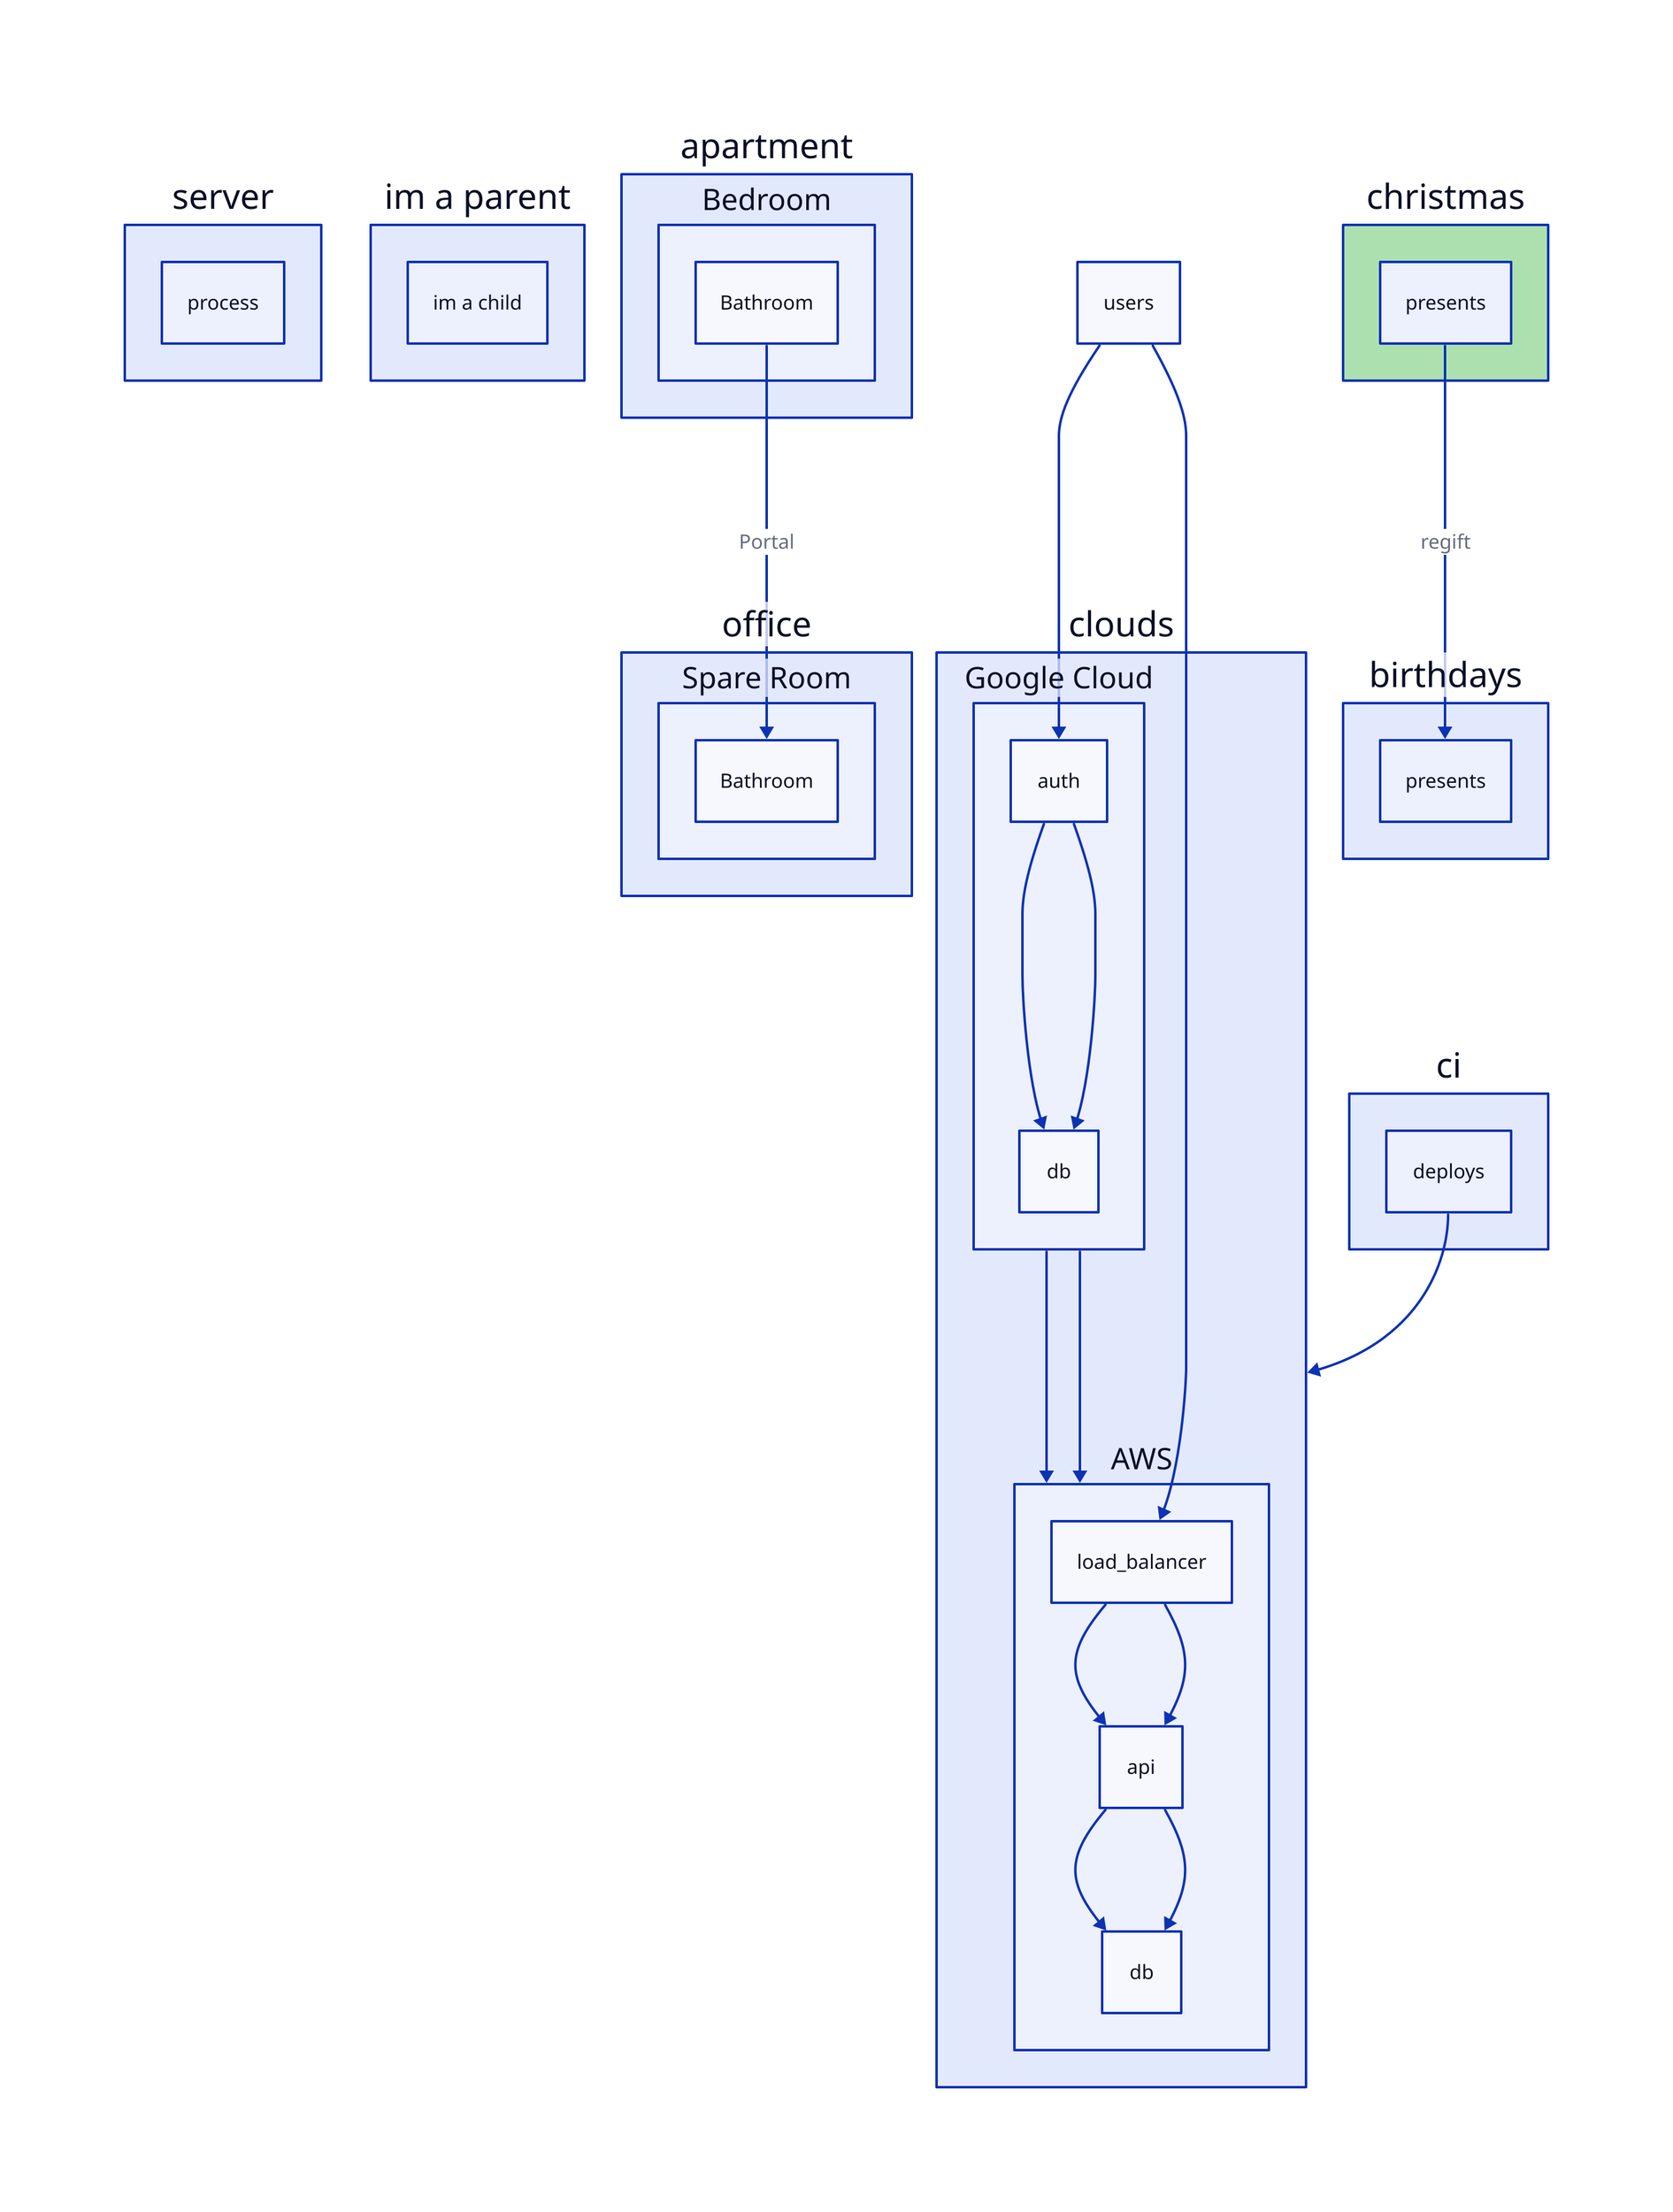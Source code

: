 server
# Declares a shape inside of another shape
server.process

# Can declare the container and child in same line
im a parent.im a child

# Since connections can also declare keys, this works too
apartment.Bedroom.Bathroom -> office.Spare Room.Bathroom: Portal

clouds: {
  aws: {
    load_balancer -> api
    api -> db
  }
  gcloud: {
    auth -> db
  }

  gcloud -> aws
}

clouds: {
  aws: AWS {
    load_balancer -> api
    api -> db
  }
  gcloud: Google Cloud {
    auth -> db
  }

  gcloud -> aws
}

users -> clouds.aws.load_balancer
users -> clouds.gcloud.auth

ci.deploys -> clouds


christmas: {
  presents
}

birthdays: {
  presents
  _.christmas.presents -> presents: regift
  _.christmas.style.fill: "#ACE1AF"
}